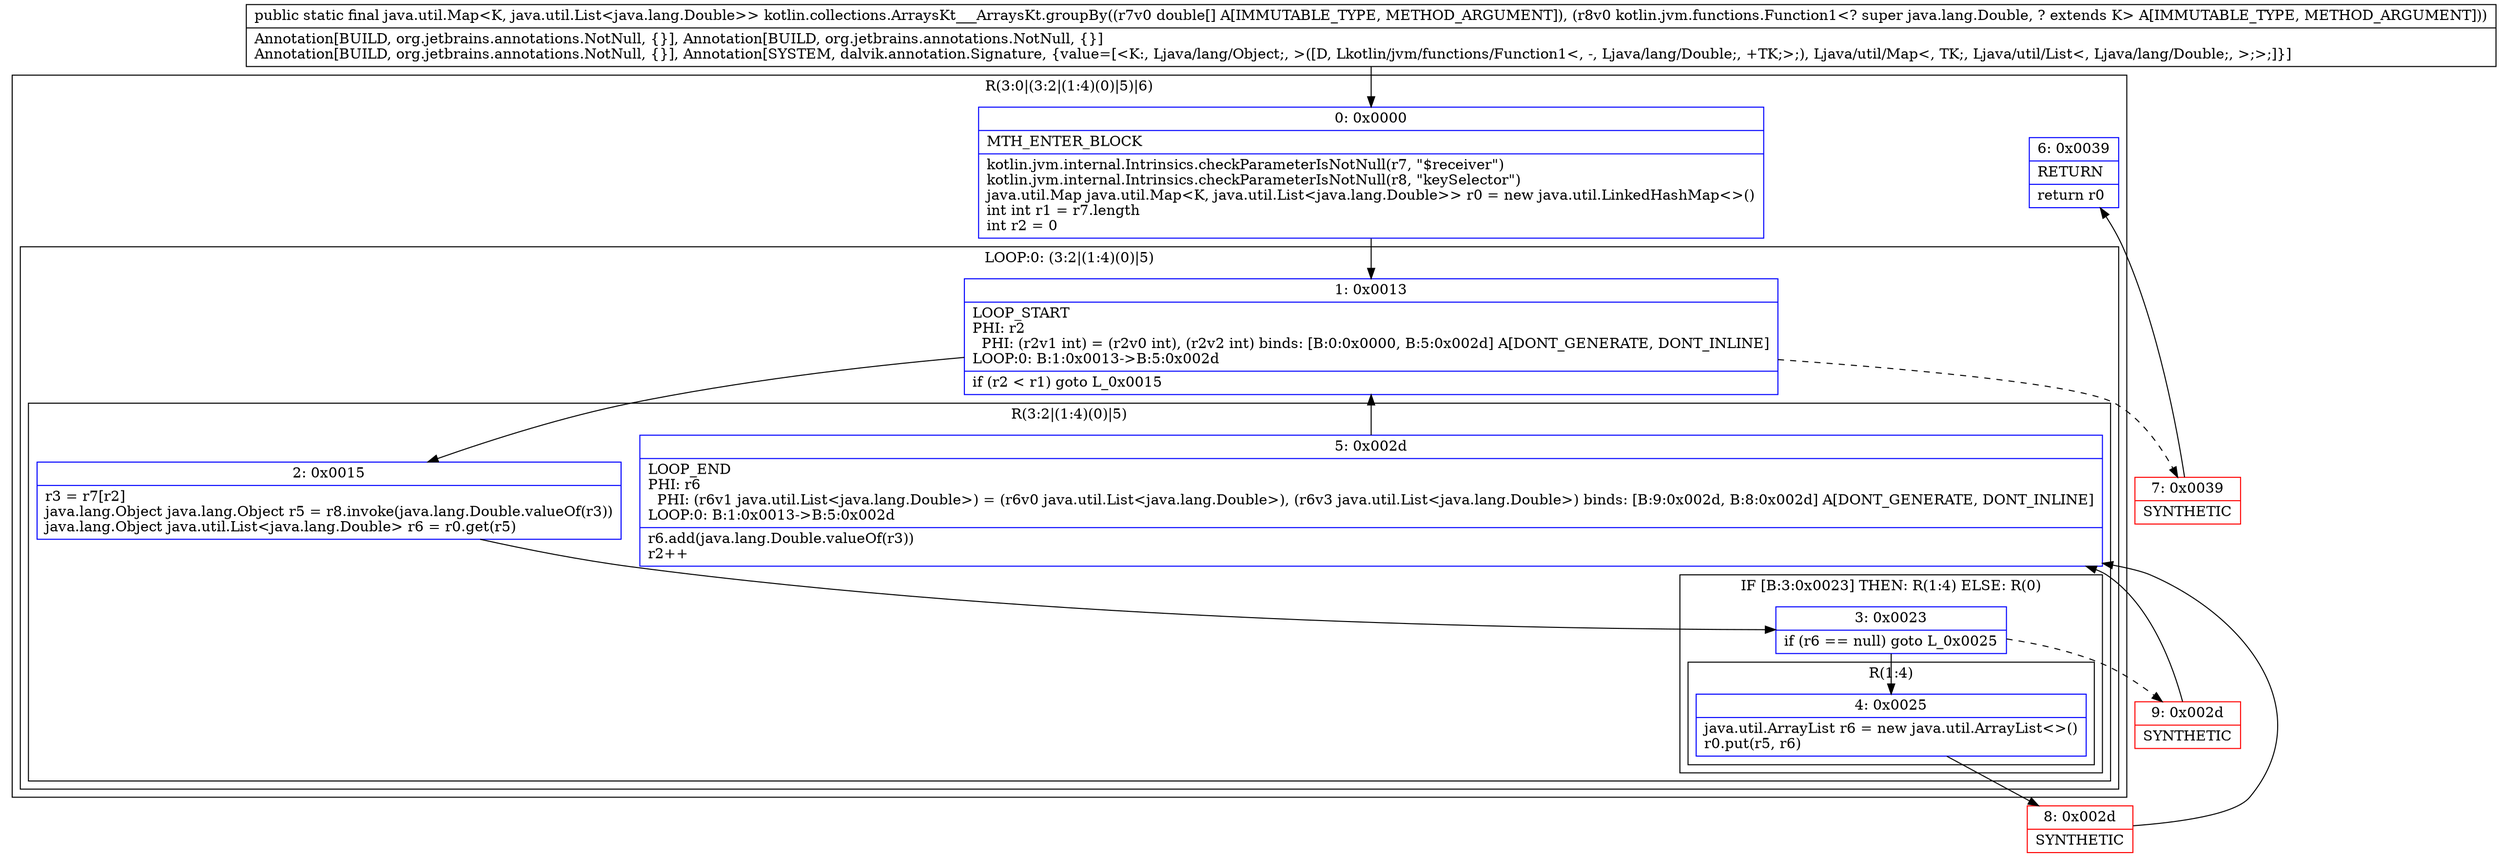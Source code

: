 digraph "CFG forkotlin.collections.ArraysKt___ArraysKt.groupBy([DLkotlin\/jvm\/functions\/Function1;)Ljava\/util\/Map;" {
subgraph cluster_Region_845773879 {
label = "R(3:0|(3:2|(1:4)(0)|5)|6)";
node [shape=record,color=blue];
Node_0 [shape=record,label="{0\:\ 0x0000|MTH_ENTER_BLOCK\l|kotlin.jvm.internal.Intrinsics.checkParameterIsNotNull(r7, \"$receiver\")\lkotlin.jvm.internal.Intrinsics.checkParameterIsNotNull(r8, \"keySelector\")\ljava.util.Map java.util.Map\<K, java.util.List\<java.lang.Double\>\> r0 = new java.util.LinkedHashMap\<\>()\lint int r1 = r7.length\lint r2 = 0\l}"];
subgraph cluster_LoopRegion_894957955 {
label = "LOOP:0: (3:2|(1:4)(0)|5)";
node [shape=record,color=blue];
Node_1 [shape=record,label="{1\:\ 0x0013|LOOP_START\lPHI: r2 \l  PHI: (r2v1 int) = (r2v0 int), (r2v2 int) binds: [B:0:0x0000, B:5:0x002d] A[DONT_GENERATE, DONT_INLINE]\lLOOP:0: B:1:0x0013\-\>B:5:0x002d\l|if (r2 \< r1) goto L_0x0015\l}"];
subgraph cluster_Region_1491434692 {
label = "R(3:2|(1:4)(0)|5)";
node [shape=record,color=blue];
Node_2 [shape=record,label="{2\:\ 0x0015|r3 = r7[r2]\ljava.lang.Object java.lang.Object r5 = r8.invoke(java.lang.Double.valueOf(r3))\ljava.lang.Object java.util.List\<java.lang.Double\> r6 = r0.get(r5)\l}"];
subgraph cluster_IfRegion_2006258155 {
label = "IF [B:3:0x0023] THEN: R(1:4) ELSE: R(0)";
node [shape=record,color=blue];
Node_3 [shape=record,label="{3\:\ 0x0023|if (r6 == null) goto L_0x0025\l}"];
subgraph cluster_Region_818312236 {
label = "R(1:4)";
node [shape=record,color=blue];
Node_4 [shape=record,label="{4\:\ 0x0025|java.util.ArrayList r6 = new java.util.ArrayList\<\>()\lr0.put(r5, r6)\l}"];
}
subgraph cluster_Region_351104867 {
label = "R(0)";
node [shape=record,color=blue];
}
}
Node_5 [shape=record,label="{5\:\ 0x002d|LOOP_END\lPHI: r6 \l  PHI: (r6v1 java.util.List\<java.lang.Double\>) = (r6v0 java.util.List\<java.lang.Double\>), (r6v3 java.util.List\<java.lang.Double\>) binds: [B:9:0x002d, B:8:0x002d] A[DONT_GENERATE, DONT_INLINE]\lLOOP:0: B:1:0x0013\-\>B:5:0x002d\l|r6.add(java.lang.Double.valueOf(r3))\lr2++\l}"];
}
}
Node_6 [shape=record,label="{6\:\ 0x0039|RETURN\l|return r0\l}"];
}
Node_7 [shape=record,color=red,label="{7\:\ 0x0039|SYNTHETIC\l}"];
Node_8 [shape=record,color=red,label="{8\:\ 0x002d|SYNTHETIC\l}"];
Node_9 [shape=record,color=red,label="{9\:\ 0x002d|SYNTHETIC\l}"];
MethodNode[shape=record,label="{public static final java.util.Map\<K, java.util.List\<java.lang.Double\>\> kotlin.collections.ArraysKt___ArraysKt.groupBy((r7v0 double[] A[IMMUTABLE_TYPE, METHOD_ARGUMENT]), (r8v0 kotlin.jvm.functions.Function1\<? super java.lang.Double, ? extends K\> A[IMMUTABLE_TYPE, METHOD_ARGUMENT]))  | Annotation[BUILD, org.jetbrains.annotations.NotNull, \{\}], Annotation[BUILD, org.jetbrains.annotations.NotNull, \{\}]\lAnnotation[BUILD, org.jetbrains.annotations.NotNull, \{\}], Annotation[SYSTEM, dalvik.annotation.Signature, \{value=[\<K:, Ljava\/lang\/Object;, \>([D, Lkotlin\/jvm\/functions\/Function1\<, \-, Ljava\/lang\/Double;, +TK;\>;), Ljava\/util\/Map\<, TK;, Ljava\/util\/List\<, Ljava\/lang\/Double;, \>;\>;]\}]\l}"];
MethodNode -> Node_0;
Node_0 -> Node_1;
Node_1 -> Node_2;
Node_1 -> Node_7[style=dashed];
Node_2 -> Node_3;
Node_3 -> Node_4;
Node_3 -> Node_9[style=dashed];
Node_4 -> Node_8;
Node_5 -> Node_1;
Node_7 -> Node_6;
Node_8 -> Node_5;
Node_9 -> Node_5;
}

